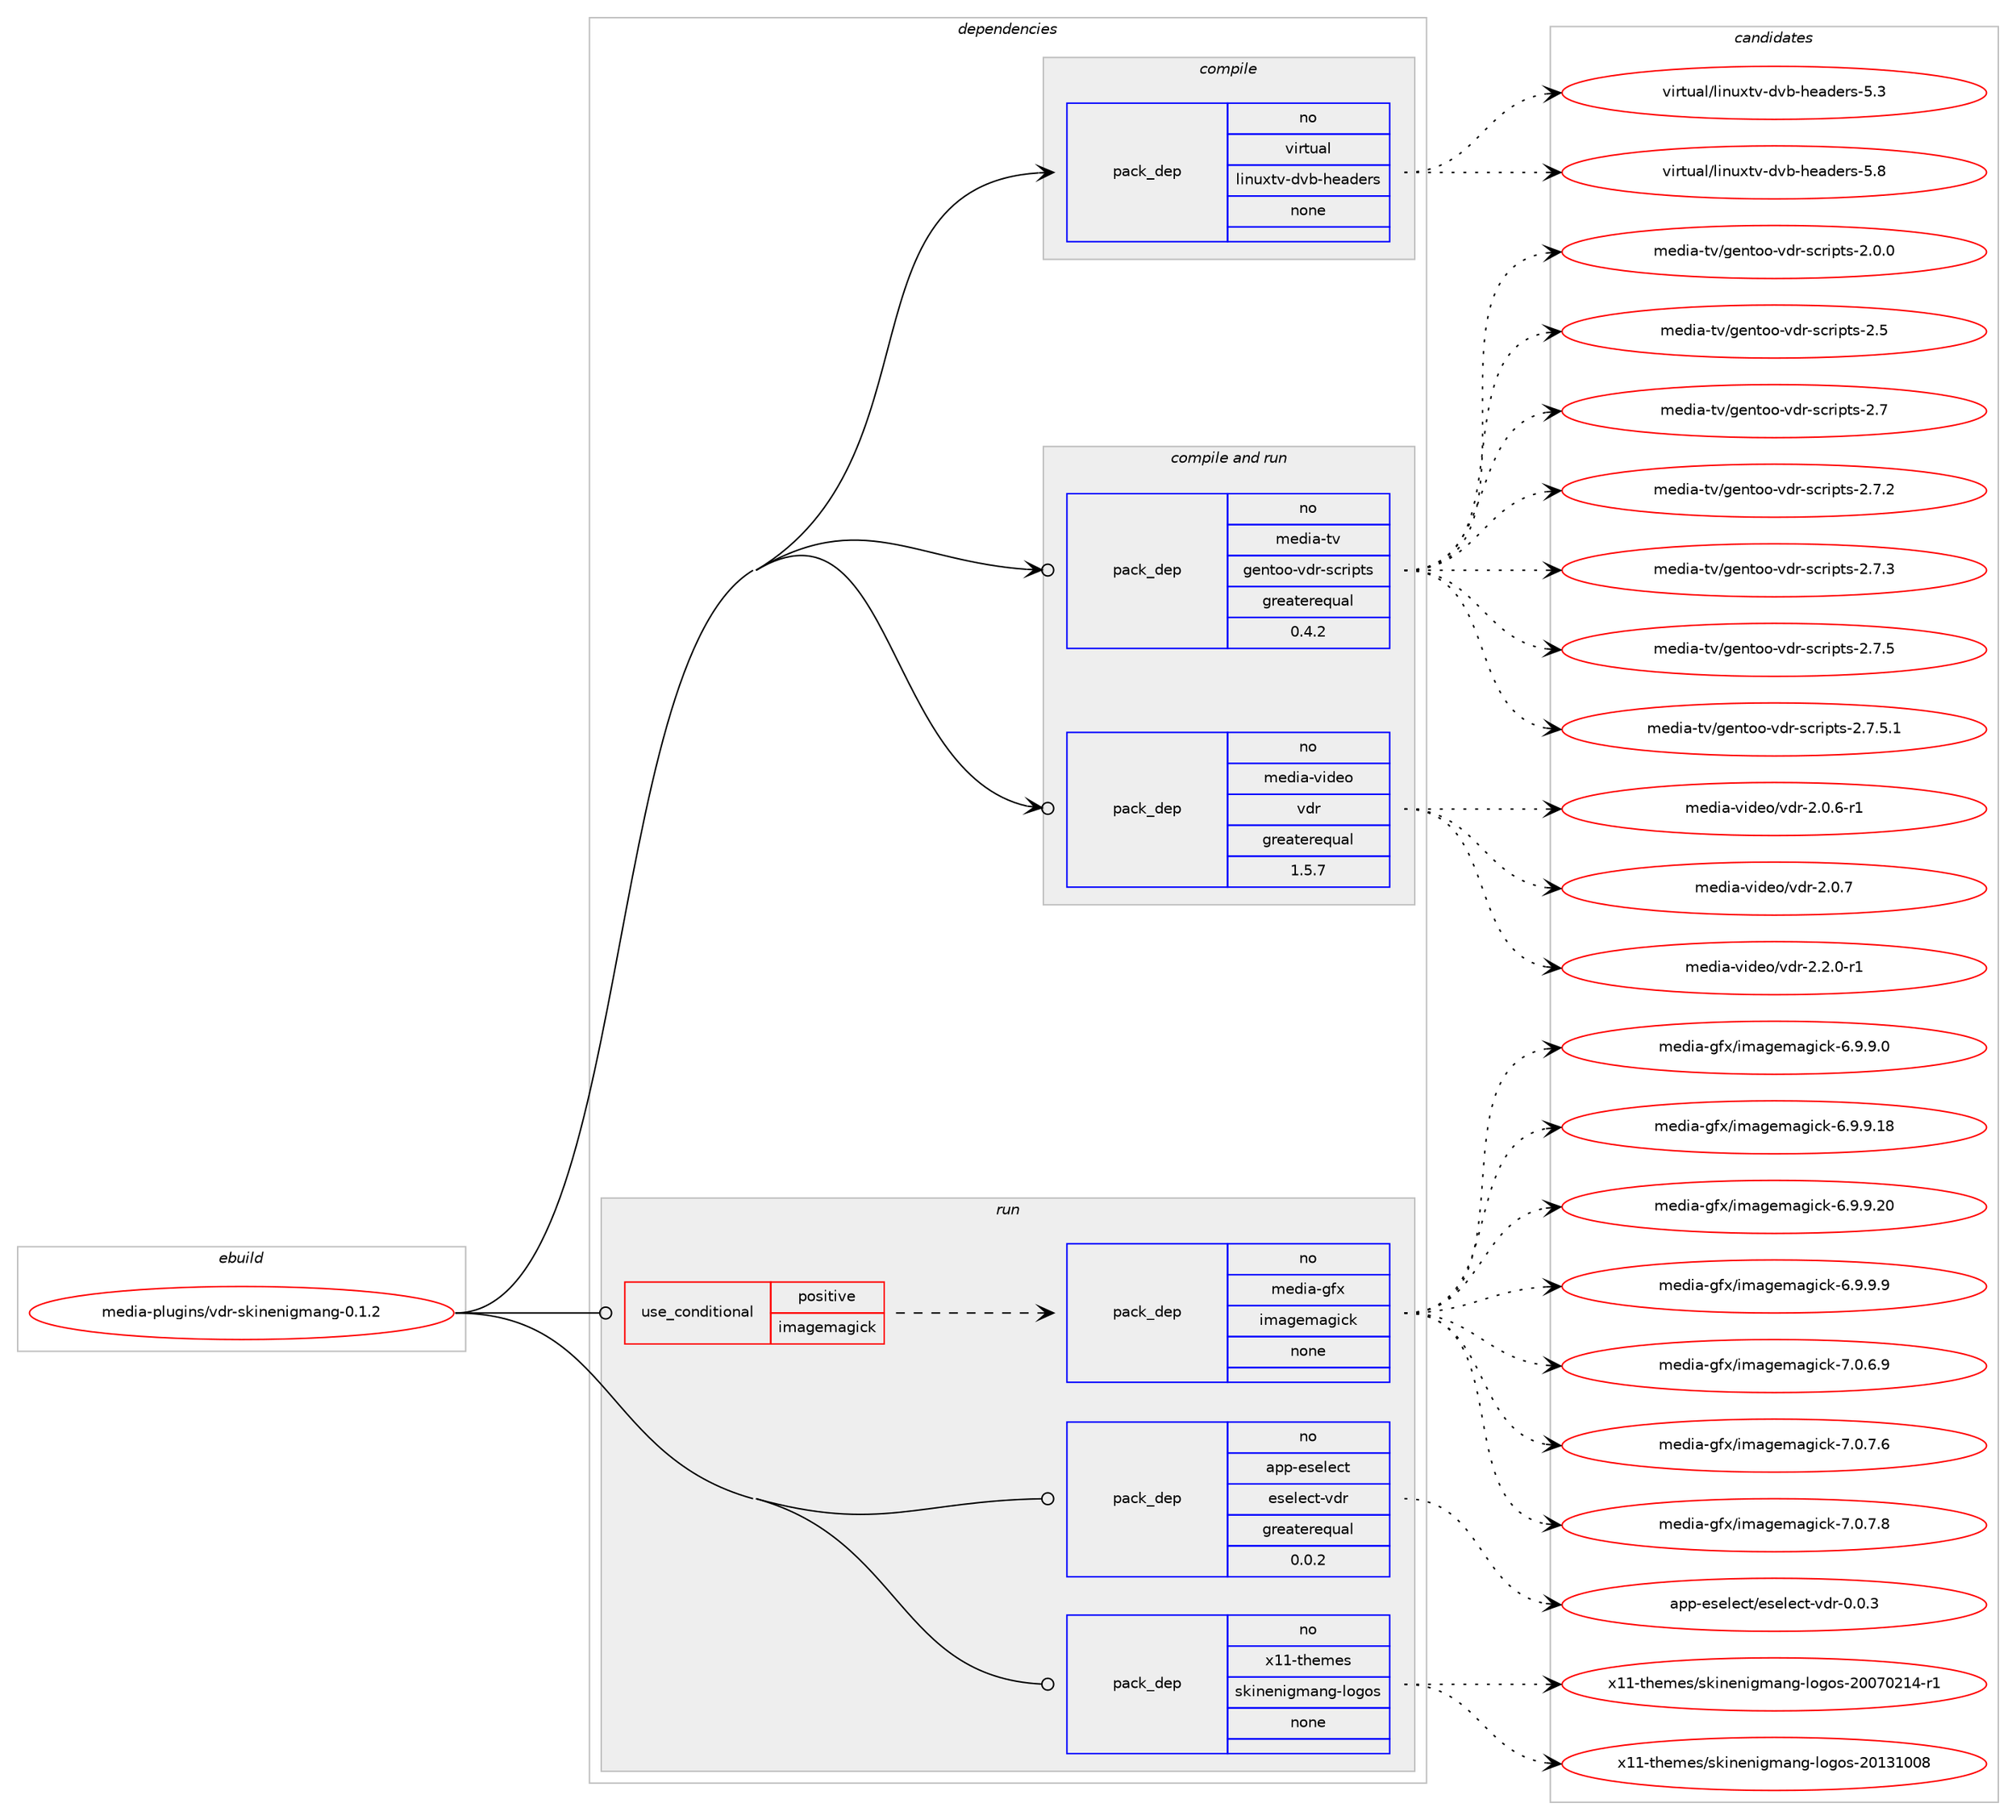 digraph prolog {

# *************
# Graph options
# *************

newrank=true;
concentrate=true;
compound=true;
graph [rankdir=LR,fontname=Helvetica,fontsize=10,ranksep=1.5];#, ranksep=2.5, nodesep=0.2];
edge  [arrowhead=vee];
node  [fontname=Helvetica,fontsize=10];

# **********
# The ebuild
# **********

subgraph cluster_leftcol {
color=gray;
rank=same;
label=<<i>ebuild</i>>;
id [label="media-plugins/vdr-skinenigmang-0.1.2", color=red, width=4, href="../media-plugins/vdr-skinenigmang-0.1.2.svg"];
}

# ****************
# The dependencies
# ****************

subgraph cluster_midcol {
color=gray;
label=<<i>dependencies</i>>;
subgraph cluster_compile {
fillcolor="#eeeeee";
style=filled;
label=<<i>compile</i>>;
subgraph pack278218 {
dependency376729 [label=<<TABLE BORDER="0" CELLBORDER="1" CELLSPACING="0" CELLPADDING="4" WIDTH="220"><TR><TD ROWSPAN="6" CELLPADDING="30">pack_dep</TD></TR><TR><TD WIDTH="110">no</TD></TR><TR><TD>virtual</TD></TR><TR><TD>linuxtv-dvb-headers</TD></TR><TR><TD>none</TD></TR><TR><TD></TD></TR></TABLE>>, shape=none, color=blue];
}
id:e -> dependency376729:w [weight=20,style="solid",arrowhead="vee"];
}
subgraph cluster_compileandrun {
fillcolor="#eeeeee";
style=filled;
label=<<i>compile and run</i>>;
subgraph pack278219 {
dependency376730 [label=<<TABLE BORDER="0" CELLBORDER="1" CELLSPACING="0" CELLPADDING="4" WIDTH="220"><TR><TD ROWSPAN="6" CELLPADDING="30">pack_dep</TD></TR><TR><TD WIDTH="110">no</TD></TR><TR><TD>media-tv</TD></TR><TR><TD>gentoo-vdr-scripts</TD></TR><TR><TD>greaterequal</TD></TR><TR><TD>0.4.2</TD></TR></TABLE>>, shape=none, color=blue];
}
id:e -> dependency376730:w [weight=20,style="solid",arrowhead="odotvee"];
subgraph pack278220 {
dependency376731 [label=<<TABLE BORDER="0" CELLBORDER="1" CELLSPACING="0" CELLPADDING="4" WIDTH="220"><TR><TD ROWSPAN="6" CELLPADDING="30">pack_dep</TD></TR><TR><TD WIDTH="110">no</TD></TR><TR><TD>media-video</TD></TR><TR><TD>vdr</TD></TR><TR><TD>greaterequal</TD></TR><TR><TD>1.5.7</TD></TR></TABLE>>, shape=none, color=blue];
}
id:e -> dependency376731:w [weight=20,style="solid",arrowhead="odotvee"];
}
subgraph cluster_run {
fillcolor="#eeeeee";
style=filled;
label=<<i>run</i>>;
subgraph cond92494 {
dependency376732 [label=<<TABLE BORDER="0" CELLBORDER="1" CELLSPACING="0" CELLPADDING="4"><TR><TD ROWSPAN="3" CELLPADDING="10">use_conditional</TD></TR><TR><TD>positive</TD></TR><TR><TD>imagemagick</TD></TR></TABLE>>, shape=none, color=red];
subgraph pack278221 {
dependency376733 [label=<<TABLE BORDER="0" CELLBORDER="1" CELLSPACING="0" CELLPADDING="4" WIDTH="220"><TR><TD ROWSPAN="6" CELLPADDING="30">pack_dep</TD></TR><TR><TD WIDTH="110">no</TD></TR><TR><TD>media-gfx</TD></TR><TR><TD>imagemagick</TD></TR><TR><TD>none</TD></TR><TR><TD></TD></TR></TABLE>>, shape=none, color=blue];
}
dependency376732:e -> dependency376733:w [weight=20,style="dashed",arrowhead="vee"];
}
id:e -> dependency376732:w [weight=20,style="solid",arrowhead="odot"];
subgraph pack278222 {
dependency376734 [label=<<TABLE BORDER="0" CELLBORDER="1" CELLSPACING="0" CELLPADDING="4" WIDTH="220"><TR><TD ROWSPAN="6" CELLPADDING="30">pack_dep</TD></TR><TR><TD WIDTH="110">no</TD></TR><TR><TD>app-eselect</TD></TR><TR><TD>eselect-vdr</TD></TR><TR><TD>greaterequal</TD></TR><TR><TD>0.0.2</TD></TR></TABLE>>, shape=none, color=blue];
}
id:e -> dependency376734:w [weight=20,style="solid",arrowhead="odot"];
subgraph pack278223 {
dependency376735 [label=<<TABLE BORDER="0" CELLBORDER="1" CELLSPACING="0" CELLPADDING="4" WIDTH="220"><TR><TD ROWSPAN="6" CELLPADDING="30">pack_dep</TD></TR><TR><TD WIDTH="110">no</TD></TR><TR><TD>x11-themes</TD></TR><TR><TD>skinenigmang-logos</TD></TR><TR><TD>none</TD></TR><TR><TD></TD></TR></TABLE>>, shape=none, color=blue];
}
id:e -> dependency376735:w [weight=20,style="solid",arrowhead="odot"];
}
}

# **************
# The candidates
# **************

subgraph cluster_choices {
rank=same;
color=gray;
label=<<i>candidates</i>>;

subgraph choice278218 {
color=black;
nodesep=1;
choice11810511411611797108471081051101171201161184510011898451041019710010111411545534651 [label="virtual/linuxtv-dvb-headers-5.3", color=red, width=4,href="../virtual/linuxtv-dvb-headers-5.3.svg"];
choice11810511411611797108471081051101171201161184510011898451041019710010111411545534656 [label="virtual/linuxtv-dvb-headers-5.8", color=red, width=4,href="../virtual/linuxtv-dvb-headers-5.8.svg"];
dependency376729:e -> choice11810511411611797108471081051101171201161184510011898451041019710010111411545534651:w [style=dotted,weight="100"];
dependency376729:e -> choice11810511411611797108471081051101171201161184510011898451041019710010111411545534656:w [style=dotted,weight="100"];
}
subgraph choice278219 {
color=black;
nodesep=1;
choice109101100105974511611847103101110116111111451181001144511599114105112116115455046484648 [label="media-tv/gentoo-vdr-scripts-2.0.0", color=red, width=4,href="../media-tv/gentoo-vdr-scripts-2.0.0.svg"];
choice10910110010597451161184710310111011611111145118100114451159911410511211611545504653 [label="media-tv/gentoo-vdr-scripts-2.5", color=red, width=4,href="../media-tv/gentoo-vdr-scripts-2.5.svg"];
choice10910110010597451161184710310111011611111145118100114451159911410511211611545504655 [label="media-tv/gentoo-vdr-scripts-2.7", color=red, width=4,href="../media-tv/gentoo-vdr-scripts-2.7.svg"];
choice109101100105974511611847103101110116111111451181001144511599114105112116115455046554650 [label="media-tv/gentoo-vdr-scripts-2.7.2", color=red, width=4,href="../media-tv/gentoo-vdr-scripts-2.7.2.svg"];
choice109101100105974511611847103101110116111111451181001144511599114105112116115455046554651 [label="media-tv/gentoo-vdr-scripts-2.7.3", color=red, width=4,href="../media-tv/gentoo-vdr-scripts-2.7.3.svg"];
choice109101100105974511611847103101110116111111451181001144511599114105112116115455046554653 [label="media-tv/gentoo-vdr-scripts-2.7.5", color=red, width=4,href="../media-tv/gentoo-vdr-scripts-2.7.5.svg"];
choice1091011001059745116118471031011101161111114511810011445115991141051121161154550465546534649 [label="media-tv/gentoo-vdr-scripts-2.7.5.1", color=red, width=4,href="../media-tv/gentoo-vdr-scripts-2.7.5.1.svg"];
dependency376730:e -> choice109101100105974511611847103101110116111111451181001144511599114105112116115455046484648:w [style=dotted,weight="100"];
dependency376730:e -> choice10910110010597451161184710310111011611111145118100114451159911410511211611545504653:w [style=dotted,weight="100"];
dependency376730:e -> choice10910110010597451161184710310111011611111145118100114451159911410511211611545504655:w [style=dotted,weight="100"];
dependency376730:e -> choice109101100105974511611847103101110116111111451181001144511599114105112116115455046554650:w [style=dotted,weight="100"];
dependency376730:e -> choice109101100105974511611847103101110116111111451181001144511599114105112116115455046554651:w [style=dotted,weight="100"];
dependency376730:e -> choice109101100105974511611847103101110116111111451181001144511599114105112116115455046554653:w [style=dotted,weight="100"];
dependency376730:e -> choice1091011001059745116118471031011101161111114511810011445115991141051121161154550465546534649:w [style=dotted,weight="100"];
}
subgraph choice278220 {
color=black;
nodesep=1;
choice1091011001059745118105100101111471181001144550464846544511449 [label="media-video/vdr-2.0.6-r1", color=red, width=4,href="../media-video/vdr-2.0.6-r1.svg"];
choice109101100105974511810510010111147118100114455046484655 [label="media-video/vdr-2.0.7", color=red, width=4,href="../media-video/vdr-2.0.7.svg"];
choice1091011001059745118105100101111471181001144550465046484511449 [label="media-video/vdr-2.2.0-r1", color=red, width=4,href="../media-video/vdr-2.2.0-r1.svg"];
dependency376731:e -> choice1091011001059745118105100101111471181001144550464846544511449:w [style=dotted,weight="100"];
dependency376731:e -> choice109101100105974511810510010111147118100114455046484655:w [style=dotted,weight="100"];
dependency376731:e -> choice1091011001059745118105100101111471181001144550465046484511449:w [style=dotted,weight="100"];
}
subgraph choice278221 {
color=black;
nodesep=1;
choice1091011001059745103102120471051099710310110997103105991074554465746574648 [label="media-gfx/imagemagick-6.9.9.0", color=red, width=4,href="../media-gfx/imagemagick-6.9.9.0.svg"];
choice109101100105974510310212047105109971031011099710310599107455446574657464956 [label="media-gfx/imagemagick-6.9.9.18", color=red, width=4,href="../media-gfx/imagemagick-6.9.9.18.svg"];
choice109101100105974510310212047105109971031011099710310599107455446574657465048 [label="media-gfx/imagemagick-6.9.9.20", color=red, width=4,href="../media-gfx/imagemagick-6.9.9.20.svg"];
choice1091011001059745103102120471051099710310110997103105991074554465746574657 [label="media-gfx/imagemagick-6.9.9.9", color=red, width=4,href="../media-gfx/imagemagick-6.9.9.9.svg"];
choice1091011001059745103102120471051099710310110997103105991074555464846544657 [label="media-gfx/imagemagick-7.0.6.9", color=red, width=4,href="../media-gfx/imagemagick-7.0.6.9.svg"];
choice1091011001059745103102120471051099710310110997103105991074555464846554654 [label="media-gfx/imagemagick-7.0.7.6", color=red, width=4,href="../media-gfx/imagemagick-7.0.7.6.svg"];
choice1091011001059745103102120471051099710310110997103105991074555464846554656 [label="media-gfx/imagemagick-7.0.7.8", color=red, width=4,href="../media-gfx/imagemagick-7.0.7.8.svg"];
dependency376733:e -> choice1091011001059745103102120471051099710310110997103105991074554465746574648:w [style=dotted,weight="100"];
dependency376733:e -> choice109101100105974510310212047105109971031011099710310599107455446574657464956:w [style=dotted,weight="100"];
dependency376733:e -> choice109101100105974510310212047105109971031011099710310599107455446574657465048:w [style=dotted,weight="100"];
dependency376733:e -> choice1091011001059745103102120471051099710310110997103105991074554465746574657:w [style=dotted,weight="100"];
dependency376733:e -> choice1091011001059745103102120471051099710310110997103105991074555464846544657:w [style=dotted,weight="100"];
dependency376733:e -> choice1091011001059745103102120471051099710310110997103105991074555464846554654:w [style=dotted,weight="100"];
dependency376733:e -> choice1091011001059745103102120471051099710310110997103105991074555464846554656:w [style=dotted,weight="100"];
}
subgraph choice278222 {
color=black;
nodesep=1;
choice971121124510111510110810199116471011151011081019911645118100114454846484651 [label="app-eselect/eselect-vdr-0.0.3", color=red, width=4,href="../app-eselect/eselect-vdr-0.0.3.svg"];
dependency376734:e -> choice971121124510111510110810199116471011151011081019911645118100114454846484651:w [style=dotted,weight="100"];
}
subgraph choice278223 {
color=black;
nodesep=1;
choice1204949451161041011091011154711510710511010111010510310997110103451081111031111154550484855485049524511449 [label="x11-themes/skinenigmang-logos-20070214-r1", color=red, width=4,href="../x11-themes/skinenigmang-logos-20070214-r1.svg"];
choice120494945116104101109101115471151071051101011101051031099711010345108111103111115455048495149484856 [label="x11-themes/skinenigmang-logos-20131008", color=red, width=4,href="../x11-themes/skinenigmang-logos-20131008.svg"];
dependency376735:e -> choice1204949451161041011091011154711510710511010111010510310997110103451081111031111154550484855485049524511449:w [style=dotted,weight="100"];
dependency376735:e -> choice120494945116104101109101115471151071051101011101051031099711010345108111103111115455048495149484856:w [style=dotted,weight="100"];
}
}

}

